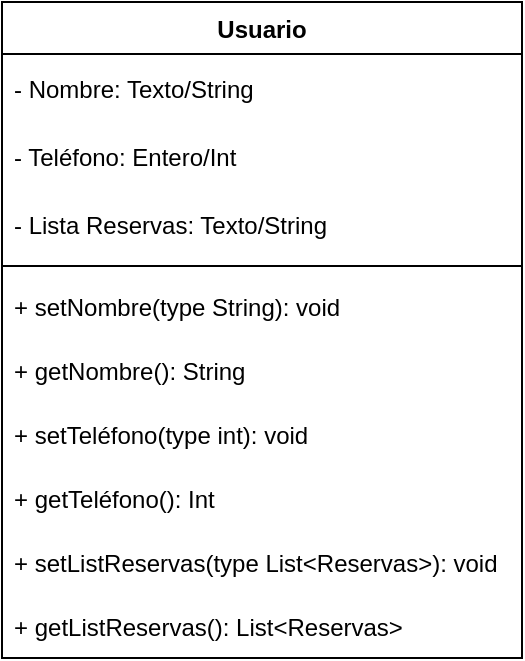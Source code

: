 <mxfile version="22.1.8" type="github">
  <diagram name="Página-1" id="x8U_Dv5Ob5EKD8kD6Ay6">
    <mxGraphModel dx="1434" dy="745" grid="1" gridSize="10" guides="1" tooltips="1" connect="1" arrows="1" fold="1" page="1" pageScale="1" pageWidth="827" pageHeight="1169" math="0" shadow="0">
      <root>
        <mxCell id="0" />
        <mxCell id="1" parent="0" />
        <mxCell id="F4CTMy18U6F5XihdKhC9-1" value="Usuario" style="swimlane;align=center;verticalAlign=middle;childLayout=stackLayout;horizontal=1;startSize=26;horizontalStack=0;resizeParent=1;resizeParentMax=0;resizeLast=0;collapsible=1;marginBottom=0;" vertex="1" parent="1">
          <mxGeometry x="120" y="70" width="260" height="328" as="geometry">
            <mxRectangle x="320" y="80" width="220" height="30" as="alternateBounds" />
          </mxGeometry>
        </mxCell>
        <mxCell id="F4CTMy18U6F5XihdKhC9-2" value="- Nombre: Texto/String" style="text;align=left;verticalAlign=middle;spacingLeft=4;spacingRight=4;overflow=hidden;rotatable=0;points=[[0,0.5],[1,0.5]];portConstraint=eastwest;labelBackgroundColor=none;" vertex="1" parent="F4CTMy18U6F5XihdKhC9-1">
          <mxGeometry y="26" width="260" height="34" as="geometry" />
        </mxCell>
        <mxCell id="F4CTMy18U6F5XihdKhC9-23" value="- Teléfono: Entero/Int" style="text;strokeColor=none;fillColor=none;align=left;verticalAlign=middle;spacingLeft=4;spacingRight=4;overflow=hidden;rotatable=0;points=[[0,0.5],[1,0.5]];portConstraint=eastwest;" vertex="1" parent="F4CTMy18U6F5XihdKhC9-1">
          <mxGeometry y="60" width="260" height="34" as="geometry" />
        </mxCell>
        <mxCell id="F4CTMy18U6F5XihdKhC9-26" value="- Lista Reservas: Texto/String" style="text;strokeColor=none;fillColor=none;align=left;verticalAlign=middle;spacingLeft=4;spacingRight=4;overflow=hidden;rotatable=0;points=[[0,0.5],[1,0.5]];portConstraint=eastwest;" vertex="1" parent="F4CTMy18U6F5XihdKhC9-1">
          <mxGeometry y="94" width="260" height="34" as="geometry" />
        </mxCell>
        <mxCell id="F4CTMy18U6F5XihdKhC9-9" value="" style="line;strokeWidth=1;fillColor=none;align=left;verticalAlign=middle;spacingTop=-1;spacingLeft=3;spacingRight=3;rotatable=0;labelPosition=right;points=[];portConstraint=eastwest;strokeColor=inherit;" vertex="1" parent="F4CTMy18U6F5XihdKhC9-1">
          <mxGeometry y="128" width="260" height="8" as="geometry" />
        </mxCell>
        <mxCell id="F4CTMy18U6F5XihdKhC9-12" value="+ setNombre(type String): void" style="text;strokeColor=none;fillColor=none;align=left;verticalAlign=middle;spacingLeft=4;spacingRight=4;overflow=hidden;rotatable=0;points=[[0,0.5],[1,0.5]];portConstraint=eastwest;" vertex="1" parent="F4CTMy18U6F5XihdKhC9-1">
          <mxGeometry y="136" width="260" height="32" as="geometry" />
        </mxCell>
        <mxCell id="F4CTMy18U6F5XihdKhC9-13" value="+ getNombre(): String" style="text;strokeColor=none;fillColor=none;align=left;verticalAlign=middle;spacingLeft=4;spacingRight=4;overflow=hidden;rotatable=0;points=[[0,0.5],[1,0.5]];portConstraint=eastwest;" vertex="1" parent="F4CTMy18U6F5XihdKhC9-1">
          <mxGeometry y="168" width="260" height="32" as="geometry" />
        </mxCell>
        <mxCell id="F4CTMy18U6F5XihdKhC9-24" value="+ setTeléfono(type int): void" style="text;strokeColor=none;fillColor=none;align=left;verticalAlign=middle;spacingLeft=4;spacingRight=4;overflow=hidden;rotatable=0;points=[[0,0.5],[1,0.5]];portConstraint=eastwest;" vertex="1" parent="F4CTMy18U6F5XihdKhC9-1">
          <mxGeometry y="200" width="260" height="32" as="geometry" />
        </mxCell>
        <mxCell id="F4CTMy18U6F5XihdKhC9-25" value="+ getTeléfono(): Int" style="text;strokeColor=none;fillColor=none;align=left;verticalAlign=middle;spacingLeft=4;spacingRight=4;overflow=hidden;rotatable=0;points=[[0,0.5],[1,0.5]];portConstraint=eastwest;" vertex="1" parent="F4CTMy18U6F5XihdKhC9-1">
          <mxGeometry y="232" width="260" height="32" as="geometry" />
        </mxCell>
        <mxCell id="F4CTMy18U6F5XihdKhC9-27" value="+ setListReservas(type List&lt;Reservas&gt;): void" style="text;strokeColor=none;fillColor=none;align=left;verticalAlign=middle;spacingLeft=4;spacingRight=4;overflow=hidden;rotatable=0;points=[[0,0.5],[1,0.5]];portConstraint=eastwest;" vertex="1" parent="F4CTMy18U6F5XihdKhC9-1">
          <mxGeometry y="264" width="260" height="32" as="geometry" />
        </mxCell>
        <mxCell id="F4CTMy18U6F5XihdKhC9-28" value="+ getListReservas(): List&lt;Reservas&gt;" style="text;strokeColor=none;fillColor=none;align=left;verticalAlign=middle;spacingLeft=4;spacingRight=4;overflow=hidden;rotatable=0;points=[[0,0.5],[1,0.5]];portConstraint=eastwest;" vertex="1" parent="F4CTMy18U6F5XihdKhC9-1">
          <mxGeometry y="296" width="260" height="32" as="geometry" />
        </mxCell>
      </root>
    </mxGraphModel>
  </diagram>
</mxfile>
